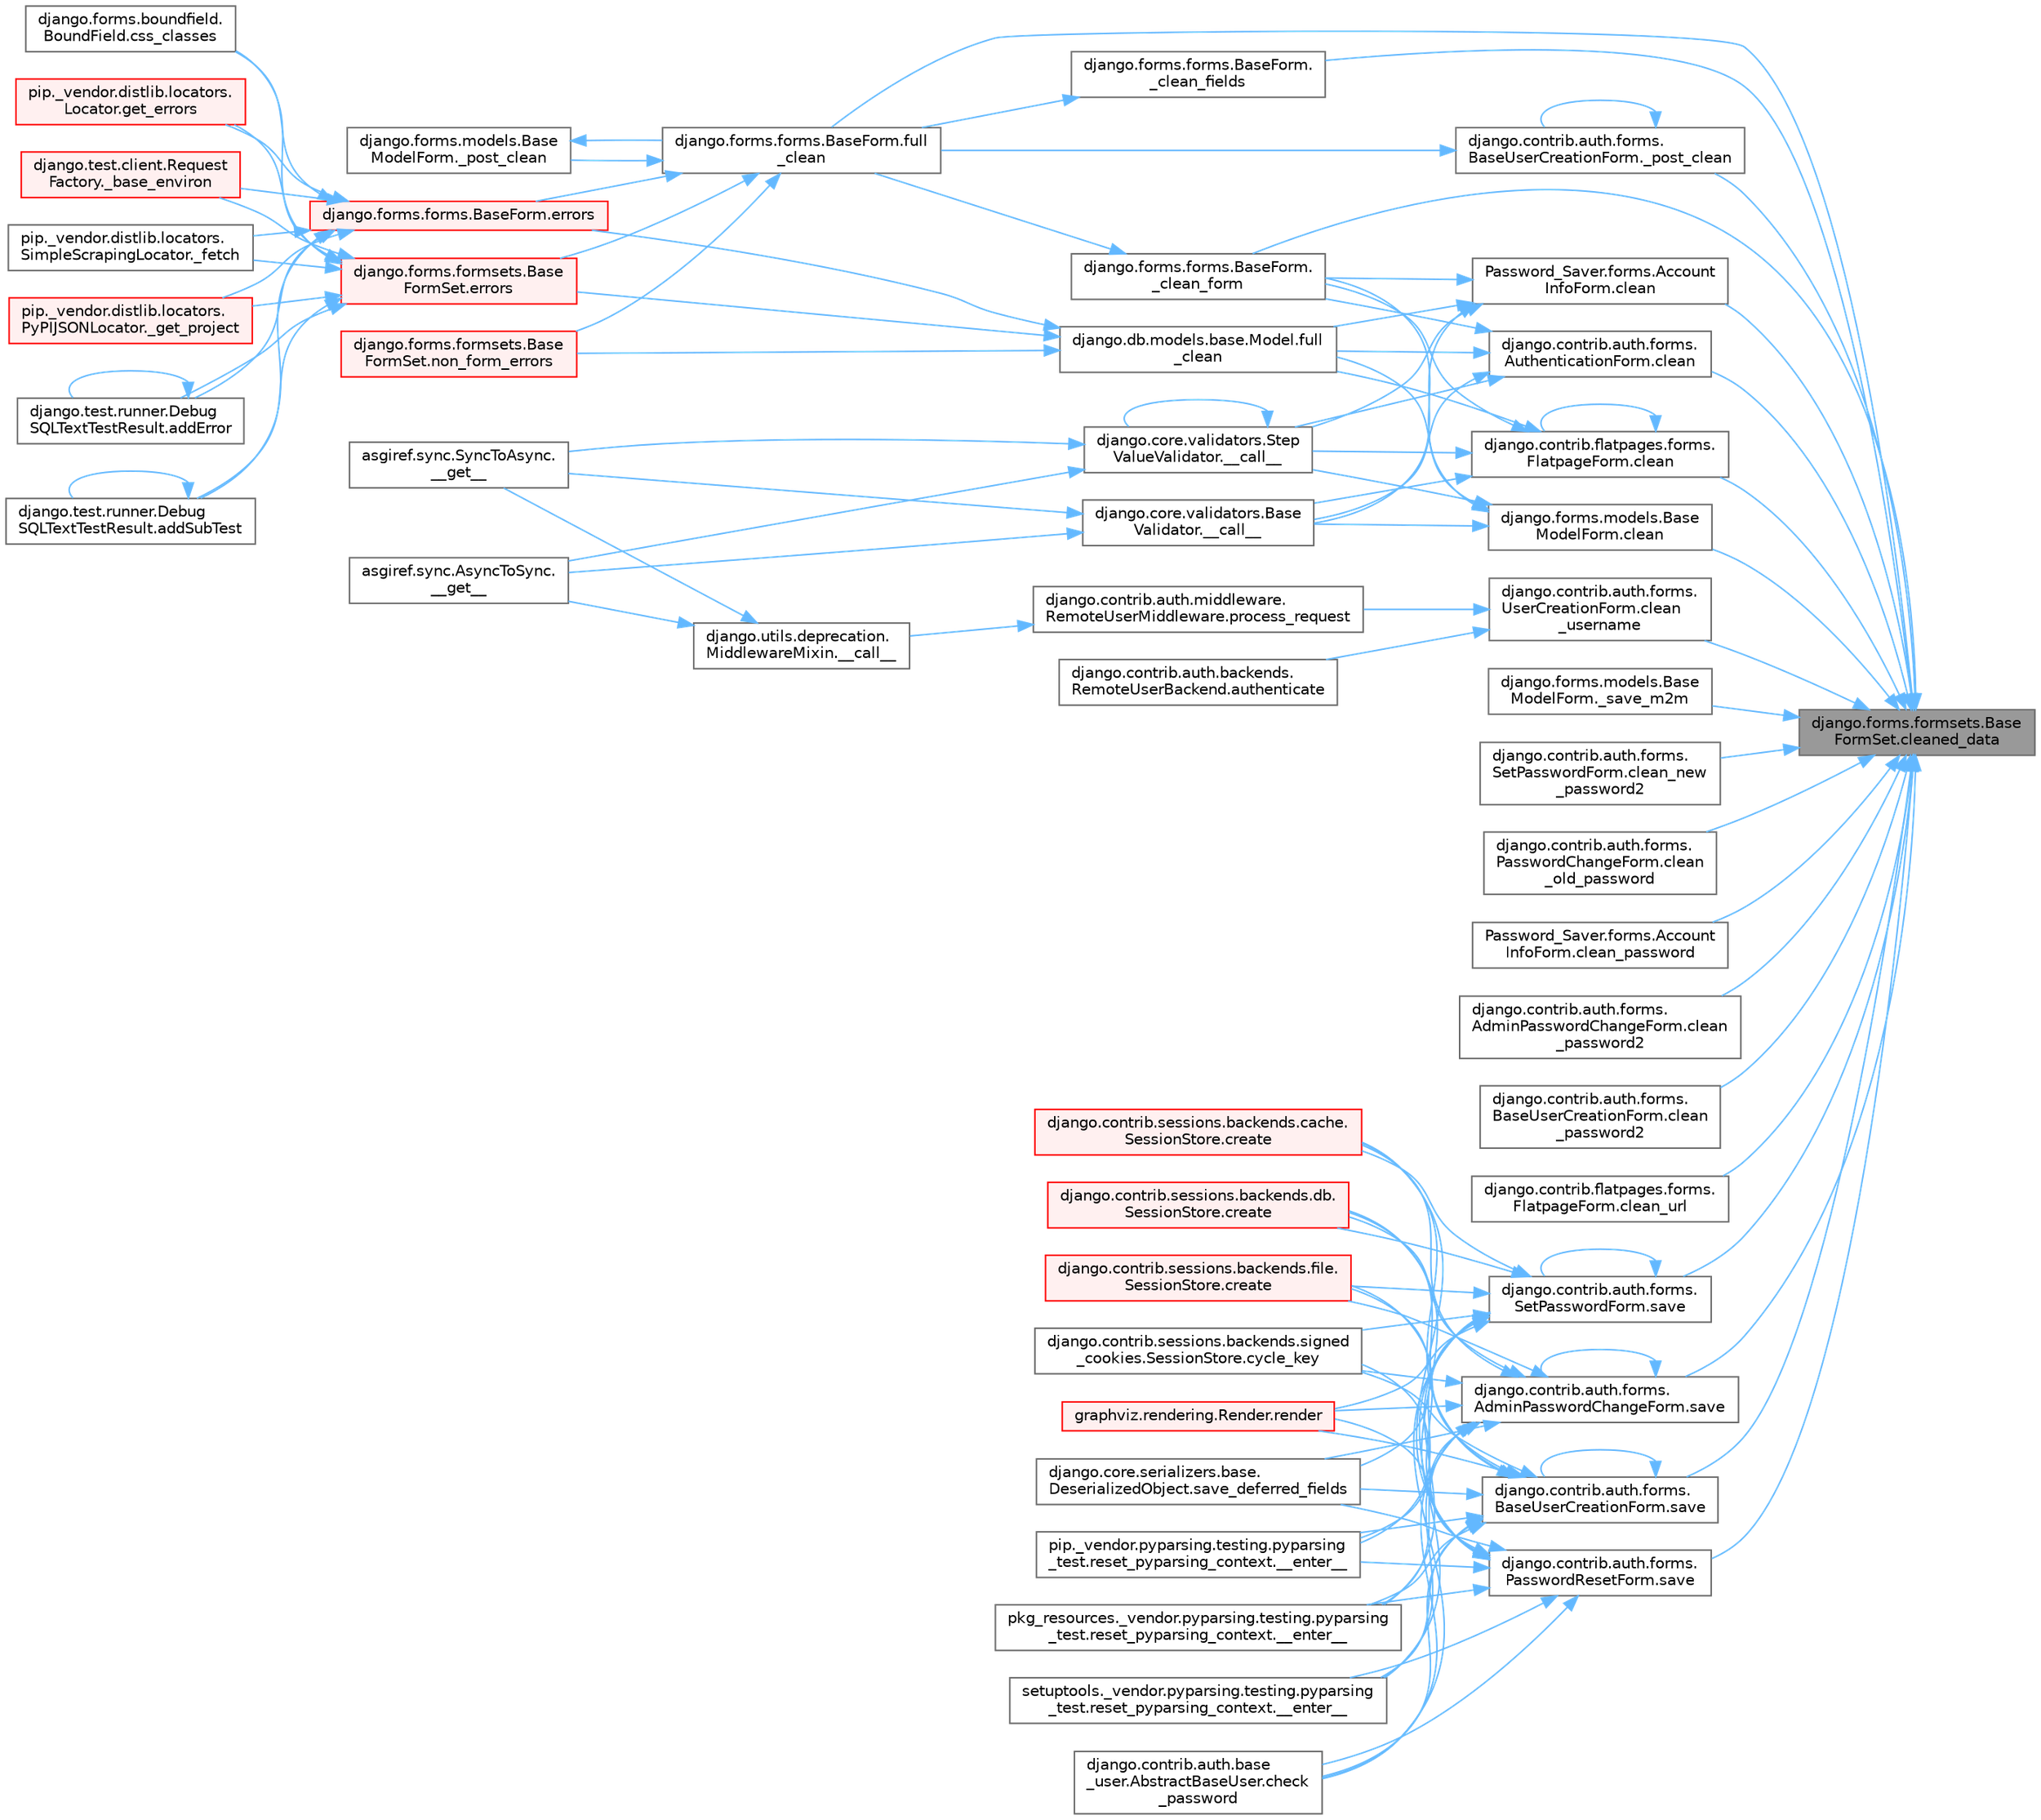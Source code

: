 digraph "django.forms.formsets.BaseFormSet.cleaned_data"
{
 // LATEX_PDF_SIZE
  bgcolor="transparent";
  edge [fontname=Helvetica,fontsize=10,labelfontname=Helvetica,labelfontsize=10];
  node [fontname=Helvetica,fontsize=10,shape=box,height=0.2,width=0.4];
  rankdir="RL";
  Node1 [id="Node000001",label="django.forms.formsets.Base\lFormSet.cleaned_data",height=0.2,width=0.4,color="gray40", fillcolor="grey60", style="filled", fontcolor="black",tooltip=" "];
  Node1 -> Node2 [id="edge1_Node000001_Node000002",dir="back",color="steelblue1",style="solid",tooltip=" "];
  Node2 [id="Node000002",label="django.forms.forms.BaseForm.\l_clean_fields",height=0.2,width=0.4,color="grey40", fillcolor="white", style="filled",URL="$classdjango_1_1forms_1_1forms_1_1_base_form.html#a38e014bdeb1b8c2092ec5762f1833d9a",tooltip=" "];
  Node2 -> Node3 [id="edge2_Node000002_Node000003",dir="back",color="steelblue1",style="solid",tooltip=" "];
  Node3 [id="Node000003",label="django.forms.forms.BaseForm.full\l_clean",height=0.2,width=0.4,color="grey40", fillcolor="white", style="filled",URL="$classdjango_1_1forms_1_1forms_1_1_base_form.html#a396d2448f658dc84a0f0b473ffaae918",tooltip=" "];
  Node3 -> Node4 [id="edge3_Node000003_Node000004",dir="back",color="steelblue1",style="solid",tooltip=" "];
  Node4 [id="Node000004",label="django.forms.models.Base\lModelForm._post_clean",height=0.2,width=0.4,color="grey40", fillcolor="white", style="filled",URL="$classdjango_1_1forms_1_1models_1_1_base_model_form.html#a83e1c0ea3ba97f3a496d07955d1bf124",tooltip=" "];
  Node4 -> Node3 [id="edge4_Node000004_Node000003",dir="back",color="steelblue1",style="solid",tooltip=" "];
  Node3 -> Node5 [id="edge5_Node000003_Node000005",dir="back",color="steelblue1",style="solid",tooltip=" "];
  Node5 [id="Node000005",label="django.forms.forms.BaseForm.errors",height=0.2,width=0.4,color="red", fillcolor="#FFF0F0", style="filled",URL="$classdjango_1_1forms_1_1forms_1_1_base_form.html#aca47cb75eb6c321d1c429b33eca94d49",tooltip=" "];
  Node5 -> Node6 [id="edge6_Node000005_Node000006",dir="back",color="steelblue1",style="solid",tooltip=" "];
  Node6 [id="Node000006",label="django.test.client.Request\lFactory._base_environ",height=0.2,width=0.4,color="red", fillcolor="#FFF0F0", style="filled",URL="$classdjango_1_1test_1_1client_1_1_request_factory.html#ab650654b992f4e9fc9e30bd0442973c1",tooltip=" "];
  Node5 -> Node596 [id="edge7_Node000005_Node000596",dir="back",color="steelblue1",style="solid",tooltip=" "];
  Node596 [id="Node000596",label="pip._vendor.distlib.locators.\lSimpleScrapingLocator._fetch",height=0.2,width=0.4,color="grey40", fillcolor="white", style="filled",URL="$classpip_1_1__vendor_1_1distlib_1_1locators_1_1_simple_scraping_locator.html#a72156eb8243de03d8881db3caaa60b8c",tooltip=" "];
  Node5 -> Node597 [id="edge8_Node000005_Node000597",dir="back",color="steelblue1",style="solid",tooltip=" "];
  Node597 [id="Node000597",label="pip._vendor.distlib.locators.\lPyPIJSONLocator._get_project",height=0.2,width=0.4,color="red", fillcolor="#FFF0F0", style="filled",URL="$classpip_1_1__vendor_1_1distlib_1_1locators_1_1_py_p_i_j_s_o_n_locator.html#ab5b95d18130e47c0bedca04d7b010bf6",tooltip=" "];
  Node5 -> Node1769 [id="edge9_Node000005_Node001769",dir="back",color="steelblue1",style="solid",tooltip=" "];
  Node1769 [id="Node001769",label="django.test.runner.Debug\lSQLTextTestResult.addError",height=0.2,width=0.4,color="grey40", fillcolor="white", style="filled",URL="$classdjango_1_1test_1_1runner_1_1_debug_s_q_l_text_test_result.html#a398c116f3b7d25563a21e81178271a8a",tooltip=" "];
  Node1769 -> Node1769 [id="edge10_Node001769_Node001769",dir="back",color="steelblue1",style="solid",tooltip=" "];
  Node5 -> Node1770 [id="edge11_Node000005_Node001770",dir="back",color="steelblue1",style="solid",tooltip=" "];
  Node1770 [id="Node001770",label="django.test.runner.Debug\lSQLTextTestResult.addSubTest",height=0.2,width=0.4,color="grey40", fillcolor="white", style="filled",URL="$classdjango_1_1test_1_1runner_1_1_debug_s_q_l_text_test_result.html#a65bae0538566d8bc532c972340744b1e",tooltip=" "];
  Node1770 -> Node1770 [id="edge12_Node001770_Node001770",dir="back",color="steelblue1",style="solid",tooltip=" "];
  Node5 -> Node1771 [id="edge13_Node000005_Node001771",dir="back",color="steelblue1",style="solid",tooltip=" "];
  Node1771 [id="Node001771",label="django.forms.boundfield.\lBoundField.css_classes",height=0.2,width=0.4,color="grey40", fillcolor="white", style="filled",URL="$classdjango_1_1forms_1_1boundfield_1_1_bound_field.html#a19d289ef3598c412a0fee978458875bc",tooltip=" "];
  Node5 -> Node1772 [id="edge14_Node000005_Node001772",dir="back",color="steelblue1",style="solid",tooltip=" "];
  Node1772 [id="Node001772",label="pip._vendor.distlib.locators.\lLocator.get_errors",height=0.2,width=0.4,color="red", fillcolor="#FFF0F0", style="filled",URL="$classpip_1_1__vendor_1_1distlib_1_1locators_1_1_locator.html#abc5864a47e4cb8c481f44eb1a72f565c",tooltip=" "];
  Node3 -> Node595 [id="edge15_Node000003_Node000595",dir="back",color="steelblue1",style="solid",tooltip=" "];
  Node595 [id="Node000595",label="django.forms.formsets.Base\lFormSet.errors",height=0.2,width=0.4,color="red", fillcolor="#FFF0F0", style="filled",URL="$classdjango_1_1forms_1_1formsets_1_1_base_form_set.html#a9e249e2240c3ae2775249e3d3da42020",tooltip=" "];
  Node595 -> Node6 [id="edge16_Node000595_Node000006",dir="back",color="steelblue1",style="solid",tooltip=" "];
  Node595 -> Node596 [id="edge17_Node000595_Node000596",dir="back",color="steelblue1",style="solid",tooltip=" "];
  Node595 -> Node597 [id="edge18_Node000595_Node000597",dir="back",color="steelblue1",style="solid",tooltip=" "];
  Node595 -> Node1769 [id="edge19_Node000595_Node001769",dir="back",color="steelblue1",style="solid",tooltip=" "];
  Node595 -> Node1770 [id="edge20_Node000595_Node001770",dir="back",color="steelblue1",style="solid",tooltip=" "];
  Node595 -> Node1771 [id="edge21_Node000595_Node001771",dir="back",color="steelblue1",style="solid",tooltip=" "];
  Node595 -> Node1772 [id="edge22_Node000595_Node001772",dir="back",color="steelblue1",style="solid",tooltip=" "];
  Node3 -> Node651 [id="edge23_Node000003_Node000651",dir="back",color="steelblue1",style="solid",tooltip=" "];
  Node651 [id="Node000651",label="django.forms.formsets.Base\lFormSet.non_form_errors",height=0.2,width=0.4,color="red", fillcolor="#FFF0F0", style="filled",URL="$classdjango_1_1forms_1_1formsets_1_1_base_form_set.html#a8b499fb5fdd72c59134bf40aeac2de3c",tooltip=" "];
  Node1 -> Node593 [id="edge24_Node000001_Node000593",dir="back",color="steelblue1",style="solid",tooltip=" "];
  Node593 [id="Node000593",label="django.forms.forms.BaseForm.\l_clean_form",height=0.2,width=0.4,color="grey40", fillcolor="white", style="filled",URL="$classdjango_1_1forms_1_1forms_1_1_base_form.html#ae5eed108001c1a75985b75174fe23f1f",tooltip=" "];
  Node593 -> Node3 [id="edge25_Node000593_Node000003",dir="back",color="steelblue1",style="solid",tooltip=" "];
  Node1 -> Node3162 [id="edge26_Node000001_Node003162",dir="back",color="steelblue1",style="solid",tooltip=" "];
  Node3162 [id="Node003162",label="django.contrib.auth.forms.\lBaseUserCreationForm._post_clean",height=0.2,width=0.4,color="grey40", fillcolor="white", style="filled",URL="$classdjango_1_1contrib_1_1auth_1_1forms_1_1_base_user_creation_form.html#aa7775ca44825f4bfa9262b10a9c0281c",tooltip=" "];
  Node3162 -> Node3162 [id="edge27_Node003162_Node003162",dir="back",color="steelblue1",style="solid",tooltip=" "];
  Node3162 -> Node3 [id="edge28_Node003162_Node000003",dir="back",color="steelblue1",style="solid",tooltip=" "];
  Node1 -> Node3163 [id="edge29_Node000001_Node003163",dir="back",color="steelblue1",style="solid",tooltip=" "];
  Node3163 [id="Node003163",label="django.forms.models.Base\lModelForm._save_m2m",height=0.2,width=0.4,color="grey40", fillcolor="white", style="filled",URL="$classdjango_1_1forms_1_1models_1_1_base_model_form.html#a8e143465fa5977b65ce53f521fa65067",tooltip=" "];
  Node1 -> Node3064 [id="edge30_Node000001_Node003064",dir="back",color="steelblue1",style="solid",tooltip=" "];
  Node3064 [id="Node003064",label="django.contrib.auth.forms.\lAuthenticationForm.clean",height=0.2,width=0.4,color="grey40", fillcolor="white", style="filled",URL="$classdjango_1_1contrib_1_1auth_1_1forms_1_1_authentication_form.html#a92d28be6696caa8d1b7068eefe81793a",tooltip=" "];
  Node3064 -> Node591 [id="edge31_Node003064_Node000591",dir="back",color="steelblue1",style="solid",tooltip=" "];
  Node591 [id="Node000591",label="django.core.validators.Base\lValidator.__call__",height=0.2,width=0.4,color="grey40", fillcolor="white", style="filled",URL="$classdjango_1_1core_1_1validators_1_1_base_validator.html#ac718256582df714e061c6b927e045d12",tooltip=" "];
  Node591 -> Node126 [id="edge32_Node000591_Node000126",dir="back",color="steelblue1",style="solid",tooltip=" "];
  Node126 [id="Node000126",label="asgiref.sync.AsyncToSync.\l__get__",height=0.2,width=0.4,color="grey40", fillcolor="white", style="filled",URL="$classasgiref_1_1sync_1_1_async_to_sync.html#a23e9ef7a73da98dad9e3f4e65846969b",tooltip=" "];
  Node591 -> Node127 [id="edge33_Node000591_Node000127",dir="back",color="steelblue1",style="solid",tooltip=" "];
  Node127 [id="Node000127",label="asgiref.sync.SyncToAsync.\l__get__",height=0.2,width=0.4,color="grey40", fillcolor="white", style="filled",URL="$classasgiref_1_1sync_1_1_sync_to_async.html#aebdfbe3f01079a529fd2f39810597381",tooltip=" "];
  Node3064 -> Node592 [id="edge34_Node003064_Node000592",dir="back",color="steelblue1",style="solid",tooltip=" "];
  Node592 [id="Node000592",label="django.core.validators.Step\lValueValidator.__call__",height=0.2,width=0.4,color="grey40", fillcolor="white", style="filled",URL="$classdjango_1_1core_1_1validators_1_1_step_value_validator.html#aebdbf74fe74c5b999350df9c1852714c",tooltip=" "];
  Node592 -> Node592 [id="edge35_Node000592_Node000592",dir="back",color="steelblue1",style="solid",tooltip=" "];
  Node592 -> Node126 [id="edge36_Node000592_Node000126",dir="back",color="steelblue1",style="solid",tooltip=" "];
  Node592 -> Node127 [id="edge37_Node000592_Node000127",dir="back",color="steelblue1",style="solid",tooltip=" "];
  Node3064 -> Node593 [id="edge38_Node003064_Node000593",dir="back",color="steelblue1",style="solid",tooltip=" "];
  Node3064 -> Node594 [id="edge39_Node003064_Node000594",dir="back",color="steelblue1",style="solid",tooltip=" "];
  Node594 [id="Node000594",label="django.db.models.base.Model.full\l_clean",height=0.2,width=0.4,color="grey40", fillcolor="white", style="filled",URL="$classdjango_1_1db_1_1models_1_1base_1_1_model.html#a2e68bd042bd3e52b086f8838eeaa416f",tooltip=" "];
  Node594 -> Node5 [id="edge40_Node000594_Node000005",dir="back",color="steelblue1",style="solid",tooltip=" "];
  Node594 -> Node595 [id="edge41_Node000594_Node000595",dir="back",color="steelblue1",style="solid",tooltip=" "];
  Node594 -> Node651 [id="edge42_Node000594_Node000651",dir="back",color="steelblue1",style="solid",tooltip=" "];
  Node1 -> Node3164 [id="edge43_Node000001_Node003164",dir="back",color="steelblue1",style="solid",tooltip=" "];
  Node3164 [id="Node003164",label="django.contrib.flatpages.forms.\lFlatpageForm.clean",height=0.2,width=0.4,color="grey40", fillcolor="white", style="filled",URL="$classdjango_1_1contrib_1_1flatpages_1_1forms_1_1_flatpage_form.html#a0deb29d4415dbd84c765b5972de07e52",tooltip=" "];
  Node3164 -> Node591 [id="edge44_Node003164_Node000591",dir="back",color="steelblue1",style="solid",tooltip=" "];
  Node3164 -> Node592 [id="edge45_Node003164_Node000592",dir="back",color="steelblue1",style="solid",tooltip=" "];
  Node3164 -> Node593 [id="edge46_Node003164_Node000593",dir="back",color="steelblue1",style="solid",tooltip=" "];
  Node3164 -> Node3164 [id="edge47_Node003164_Node003164",dir="back",color="steelblue1",style="solid",tooltip=" "];
  Node3164 -> Node594 [id="edge48_Node003164_Node000594",dir="back",color="steelblue1",style="solid",tooltip=" "];
  Node1 -> Node3165 [id="edge49_Node000001_Node003165",dir="back",color="steelblue1",style="solid",tooltip=" "];
  Node3165 [id="Node003165",label="django.forms.models.Base\lModelForm.clean",height=0.2,width=0.4,color="grey40", fillcolor="white", style="filled",URL="$classdjango_1_1forms_1_1models_1_1_base_model_form.html#a6a374c3b609f402d6566b2ee3ff98672",tooltip=" "];
  Node3165 -> Node591 [id="edge50_Node003165_Node000591",dir="back",color="steelblue1",style="solid",tooltip=" "];
  Node3165 -> Node592 [id="edge51_Node003165_Node000592",dir="back",color="steelblue1",style="solid",tooltip=" "];
  Node3165 -> Node593 [id="edge52_Node003165_Node000593",dir="back",color="steelblue1",style="solid",tooltip=" "];
  Node3165 -> Node594 [id="edge53_Node003165_Node000594",dir="back",color="steelblue1",style="solid",tooltip=" "];
  Node1 -> Node657 [id="edge54_Node000001_Node000657",dir="back",color="steelblue1",style="solid",tooltip=" "];
  Node657 [id="Node000657",label="Password_Saver.forms.Account\lInfoForm.clean",height=0.2,width=0.4,color="grey40", fillcolor="white", style="filled",URL="$class_password___saver_1_1forms_1_1_account_info_form.html#a89126d6030ebafc64c8aeeb352113c54",tooltip=" "];
  Node657 -> Node591 [id="edge55_Node000657_Node000591",dir="back",color="steelblue1",style="solid",tooltip=" "];
  Node657 -> Node592 [id="edge56_Node000657_Node000592",dir="back",color="steelblue1",style="solid",tooltip=" "];
  Node657 -> Node593 [id="edge57_Node000657_Node000593",dir="back",color="steelblue1",style="solid",tooltip=" "];
  Node657 -> Node594 [id="edge58_Node000657_Node000594",dir="back",color="steelblue1",style="solid",tooltip=" "];
  Node1 -> Node3166 [id="edge59_Node000001_Node003166",dir="back",color="steelblue1",style="solid",tooltip=" "];
  Node3166 [id="Node003166",label="django.contrib.auth.forms.\lSetPasswordForm.clean_new\l_password2",height=0.2,width=0.4,color="grey40", fillcolor="white", style="filled",URL="$classdjango_1_1contrib_1_1auth_1_1forms_1_1_set_password_form.html#aefb49bddbbf63909718ecac6718b609d",tooltip=" "];
  Node1 -> Node3167 [id="edge60_Node000001_Node003167",dir="back",color="steelblue1",style="solid",tooltip=" "];
  Node3167 [id="Node003167",label="django.contrib.auth.forms.\lPasswordChangeForm.clean\l_old_password",height=0.2,width=0.4,color="grey40", fillcolor="white", style="filled",URL="$classdjango_1_1contrib_1_1auth_1_1forms_1_1_password_change_form.html#a4d339cd14a321ba76cb6caf226c56d8d",tooltip=" "];
  Node1 -> Node658 [id="edge61_Node000001_Node000658",dir="back",color="steelblue1",style="solid",tooltip=" "];
  Node658 [id="Node000658",label="Password_Saver.forms.Account\lInfoForm.clean_password",height=0.2,width=0.4,color="grey40", fillcolor="white", style="filled",URL="$class_password___saver_1_1forms_1_1_account_info_form.html#a6397d8e90a910bed34ed0ebcf5f74a4e",tooltip=" "];
  Node1 -> Node3168 [id="edge62_Node000001_Node003168",dir="back",color="steelblue1",style="solid",tooltip=" "];
  Node3168 [id="Node003168",label="django.contrib.auth.forms.\lAdminPasswordChangeForm.clean\l_password2",height=0.2,width=0.4,color="grey40", fillcolor="white", style="filled",URL="$classdjango_1_1contrib_1_1auth_1_1forms_1_1_admin_password_change_form.html#a7e2cc7b4982538a54fc20fb155285496",tooltip=" "];
  Node1 -> Node3169 [id="edge63_Node000001_Node003169",dir="back",color="steelblue1",style="solid",tooltip=" "];
  Node3169 [id="Node003169",label="django.contrib.auth.forms.\lBaseUserCreationForm.clean\l_password2",height=0.2,width=0.4,color="grey40", fillcolor="white", style="filled",URL="$classdjango_1_1contrib_1_1auth_1_1forms_1_1_base_user_creation_form.html#afe0d67cb9bbafa947e8c7ba75e6b8dd2",tooltip=" "];
  Node1 -> Node3170 [id="edge64_Node000001_Node003170",dir="back",color="steelblue1",style="solid",tooltip=" "];
  Node3170 [id="Node003170",label="django.contrib.flatpages.forms.\lFlatpageForm.clean_url",height=0.2,width=0.4,color="grey40", fillcolor="white", style="filled",URL="$classdjango_1_1contrib_1_1flatpages_1_1forms_1_1_flatpage_form.html#a754fc61d64c13e49b6efd2b81954180c",tooltip=" "];
  Node1 -> Node3171 [id="edge65_Node000001_Node003171",dir="back",color="steelblue1",style="solid",tooltip=" "];
  Node3171 [id="Node003171",label="django.contrib.auth.forms.\lUserCreationForm.clean\l_username",height=0.2,width=0.4,color="grey40", fillcolor="white", style="filled",URL="$classdjango_1_1contrib_1_1auth_1_1forms_1_1_user_creation_form.html#ab825a1782c52e0106904118ba584f68d",tooltip=" "];
  Node3171 -> Node3172 [id="edge66_Node003171_Node003172",dir="back",color="steelblue1",style="solid",tooltip=" "];
  Node3172 [id="Node003172",label="django.contrib.auth.backends.\lRemoteUserBackend.authenticate",height=0.2,width=0.4,color="grey40", fillcolor="white", style="filled",URL="$classdjango_1_1contrib_1_1auth_1_1backends_1_1_remote_user_backend.html#a6507b5b6c5ab37b787d8fada3d232c73",tooltip=" "];
  Node3171 -> Node3173 [id="edge67_Node003171_Node003173",dir="back",color="steelblue1",style="solid",tooltip=" "];
  Node3173 [id="Node003173",label="django.contrib.auth.middleware.\lRemoteUserMiddleware.process_request",height=0.2,width=0.4,color="grey40", fillcolor="white", style="filled",URL="$classdjango_1_1contrib_1_1auth_1_1middleware_1_1_remote_user_middleware.html#ad7385b4b09ccd4c4408262d30889eb14",tooltip=" "];
  Node3173 -> Node1930 [id="edge68_Node003173_Node001930",dir="back",color="steelblue1",style="solid",tooltip=" "];
  Node1930 [id="Node001930",label="django.utils.deprecation.\lMiddlewareMixin.__call__",height=0.2,width=0.4,color="grey40", fillcolor="white", style="filled",URL="$classdjango_1_1utils_1_1deprecation_1_1_middleware_mixin.html#a7d9fe62fd0c073a7c43189eede078db5",tooltip=" "];
  Node1930 -> Node126 [id="edge69_Node001930_Node000126",dir="back",color="steelblue1",style="solid",tooltip=" "];
  Node1930 -> Node127 [id="edge70_Node001930_Node000127",dir="back",color="steelblue1",style="solid",tooltip=" "];
  Node1 -> Node3 [id="edge71_Node000001_Node000003",dir="back",color="steelblue1",style="solid",tooltip=" "];
  Node1 -> Node3174 [id="edge72_Node000001_Node003174",dir="back",color="steelblue1",style="solid",tooltip=" "];
  Node3174 [id="Node003174",label="django.contrib.auth.forms.\lAdminPasswordChangeForm.save",height=0.2,width=0.4,color="grey40", fillcolor="white", style="filled",URL="$classdjango_1_1contrib_1_1auth_1_1forms_1_1_admin_password_change_form.html#ae15e853bc0c64b8b061876b4987d63fc",tooltip=" "];
  Node3174 -> Node283 [id="edge73_Node003174_Node000283",dir="back",color="steelblue1",style="solid",tooltip=" "];
  Node283 [id="Node000283",label="pip._vendor.pyparsing.testing.pyparsing\l_test.reset_pyparsing_context.__enter__",height=0.2,width=0.4,color="grey40", fillcolor="white", style="filled",URL="$classpip_1_1__vendor_1_1pyparsing_1_1testing_1_1pyparsing__test_1_1reset__pyparsing__context.html#a3d39d97a0d95a9b46c987e6dff52b7c0",tooltip=" "];
  Node3174 -> Node284 [id="edge74_Node003174_Node000284",dir="back",color="steelblue1",style="solid",tooltip=" "];
  Node284 [id="Node000284",label="pkg_resources._vendor.pyparsing.testing.pyparsing\l_test.reset_pyparsing_context.__enter__",height=0.2,width=0.4,color="grey40", fillcolor="white", style="filled",URL="$classpkg__resources_1_1__vendor_1_1pyparsing_1_1testing_1_1pyparsing__test_1_1reset__pyparsing__context.html#a8d8360c033ccc7296fb9323a07cdeb25",tooltip=" "];
  Node3174 -> Node285 [id="edge75_Node003174_Node000285",dir="back",color="steelblue1",style="solid",tooltip=" "];
  Node285 [id="Node000285",label="setuptools._vendor.pyparsing.testing.pyparsing\l_test.reset_pyparsing_context.__enter__",height=0.2,width=0.4,color="grey40", fillcolor="white", style="filled",URL="$classsetuptools_1_1__vendor_1_1pyparsing_1_1testing_1_1pyparsing__test_1_1reset__pyparsing__context.html#a436e2ea8355c86505c8cfdae81714c7c",tooltip=" "];
  Node3174 -> Node286 [id="edge76_Node003174_Node000286",dir="back",color="steelblue1",style="solid",tooltip=" "];
  Node286 [id="Node000286",label="django.contrib.auth.base\l_user.AbstractBaseUser.check\l_password",height=0.2,width=0.4,color="grey40", fillcolor="white", style="filled",URL="$classdjango_1_1contrib_1_1auth_1_1base__user_1_1_abstract_base_user.html#aaa9bb7fa5353bc1917dbd7f87b63321a",tooltip=" "];
  Node3174 -> Node287 [id="edge77_Node003174_Node000287",dir="back",color="steelblue1",style="solid",tooltip=" "];
  Node287 [id="Node000287",label="django.contrib.sessions.backends.cache.\lSessionStore.create",height=0.2,width=0.4,color="red", fillcolor="#FFF0F0", style="filled",URL="$classdjango_1_1contrib_1_1sessions_1_1backends_1_1cache_1_1_session_store.html#a38c9efbdb5115fd1820ae198b767c39c",tooltip=" "];
  Node3174 -> Node509 [id="edge78_Node003174_Node000509",dir="back",color="steelblue1",style="solid",tooltip=" "];
  Node509 [id="Node000509",label="django.contrib.sessions.backends.db.\lSessionStore.create",height=0.2,width=0.4,color="red", fillcolor="#FFF0F0", style="filled",URL="$classdjango_1_1contrib_1_1sessions_1_1backends_1_1db_1_1_session_store.html#a4a98c0168c61e75be58e279660aa6ce4",tooltip=" "];
  Node3174 -> Node695 [id="edge79_Node003174_Node000695",dir="back",color="steelblue1",style="solid",tooltip=" "];
  Node695 [id="Node000695",label="django.contrib.sessions.backends.file.\lSessionStore.create",height=0.2,width=0.4,color="red", fillcolor="#FFF0F0", style="filled",URL="$classdjango_1_1contrib_1_1sessions_1_1backends_1_1file_1_1_session_store.html#a6624db6a37dfff490f837047e0a60dda",tooltip=" "];
  Node3174 -> Node702 [id="edge80_Node003174_Node000702",dir="back",color="steelblue1",style="solid",tooltip=" "];
  Node702 [id="Node000702",label="django.contrib.sessions.backends.signed\l_cookies.SessionStore.cycle_key",height=0.2,width=0.4,color="grey40", fillcolor="white", style="filled",URL="$classdjango_1_1contrib_1_1sessions_1_1backends_1_1signed__cookies_1_1_session_store.html#abf8e71313b847459c30f19e691c25a93",tooltip=" "];
  Node3174 -> Node360 [id="edge81_Node003174_Node000360",dir="back",color="steelblue1",style="solid",tooltip=" "];
  Node360 [id="Node000360",label="graphviz.rendering.Render.render",height=0.2,width=0.4,color="red", fillcolor="#FFF0F0", style="filled",URL="$classgraphviz_1_1rendering_1_1_render.html#a0249d6538d64a6b59b1bed64d4636456",tooltip=" "];
  Node3174 -> Node3174 [id="edge82_Node003174_Node003174",dir="back",color="steelblue1",style="solid",tooltip=" "];
  Node3174 -> Node703 [id="edge83_Node003174_Node000703",dir="back",color="steelblue1",style="solid",tooltip=" "];
  Node703 [id="Node000703",label="django.core.serializers.base.\lDeserializedObject.save_deferred_fields",height=0.2,width=0.4,color="grey40", fillcolor="white", style="filled",URL="$classdjango_1_1core_1_1serializers_1_1base_1_1_deserialized_object.html#a2fd4269d14e2f58fda59335c79a582f5",tooltip=" "];
  Node1 -> Node3175 [id="edge84_Node000001_Node003175",dir="back",color="steelblue1",style="solid",tooltip=" "];
  Node3175 [id="Node003175",label="django.contrib.auth.forms.\lBaseUserCreationForm.save",height=0.2,width=0.4,color="grey40", fillcolor="white", style="filled",URL="$classdjango_1_1contrib_1_1auth_1_1forms_1_1_base_user_creation_form.html#a5375478a3c6ff7c9d6983081bb2e46c0",tooltip=" "];
  Node3175 -> Node283 [id="edge85_Node003175_Node000283",dir="back",color="steelblue1",style="solid",tooltip=" "];
  Node3175 -> Node284 [id="edge86_Node003175_Node000284",dir="back",color="steelblue1",style="solid",tooltip=" "];
  Node3175 -> Node285 [id="edge87_Node003175_Node000285",dir="back",color="steelblue1",style="solid",tooltip=" "];
  Node3175 -> Node286 [id="edge88_Node003175_Node000286",dir="back",color="steelblue1",style="solid",tooltip=" "];
  Node3175 -> Node287 [id="edge89_Node003175_Node000287",dir="back",color="steelblue1",style="solid",tooltip=" "];
  Node3175 -> Node509 [id="edge90_Node003175_Node000509",dir="back",color="steelblue1",style="solid",tooltip=" "];
  Node3175 -> Node695 [id="edge91_Node003175_Node000695",dir="back",color="steelblue1",style="solid",tooltip=" "];
  Node3175 -> Node702 [id="edge92_Node003175_Node000702",dir="back",color="steelblue1",style="solid",tooltip=" "];
  Node3175 -> Node360 [id="edge93_Node003175_Node000360",dir="back",color="steelblue1",style="solid",tooltip=" "];
  Node3175 -> Node3175 [id="edge94_Node003175_Node003175",dir="back",color="steelblue1",style="solid",tooltip=" "];
  Node3175 -> Node703 [id="edge95_Node003175_Node000703",dir="back",color="steelblue1",style="solid",tooltip=" "];
  Node1 -> Node3176 [id="edge96_Node000001_Node003176",dir="back",color="steelblue1",style="solid",tooltip=" "];
  Node3176 [id="Node003176",label="django.contrib.auth.forms.\lPasswordResetForm.save",height=0.2,width=0.4,color="grey40", fillcolor="white", style="filled",URL="$classdjango_1_1contrib_1_1auth_1_1forms_1_1_password_reset_form.html#a08fea86409996b9e4ceb5515c94c15be",tooltip=" "];
  Node3176 -> Node283 [id="edge97_Node003176_Node000283",dir="back",color="steelblue1",style="solid",tooltip=" "];
  Node3176 -> Node284 [id="edge98_Node003176_Node000284",dir="back",color="steelblue1",style="solid",tooltip=" "];
  Node3176 -> Node285 [id="edge99_Node003176_Node000285",dir="back",color="steelblue1",style="solid",tooltip=" "];
  Node3176 -> Node286 [id="edge100_Node003176_Node000286",dir="back",color="steelblue1",style="solid",tooltip=" "];
  Node3176 -> Node287 [id="edge101_Node003176_Node000287",dir="back",color="steelblue1",style="solid",tooltip=" "];
  Node3176 -> Node509 [id="edge102_Node003176_Node000509",dir="back",color="steelblue1",style="solid",tooltip=" "];
  Node3176 -> Node695 [id="edge103_Node003176_Node000695",dir="back",color="steelblue1",style="solid",tooltip=" "];
  Node3176 -> Node702 [id="edge104_Node003176_Node000702",dir="back",color="steelblue1",style="solid",tooltip=" "];
  Node3176 -> Node360 [id="edge105_Node003176_Node000360",dir="back",color="steelblue1",style="solid",tooltip=" "];
  Node3176 -> Node703 [id="edge106_Node003176_Node000703",dir="back",color="steelblue1",style="solid",tooltip=" "];
  Node1 -> Node3177 [id="edge107_Node000001_Node003177",dir="back",color="steelblue1",style="solid",tooltip=" "];
  Node3177 [id="Node003177",label="django.contrib.auth.forms.\lSetPasswordForm.save",height=0.2,width=0.4,color="grey40", fillcolor="white", style="filled",URL="$classdjango_1_1contrib_1_1auth_1_1forms_1_1_set_password_form.html#ac95fe41703972b1012ff86602e2d4896",tooltip=" "];
  Node3177 -> Node283 [id="edge108_Node003177_Node000283",dir="back",color="steelblue1",style="solid",tooltip=" "];
  Node3177 -> Node284 [id="edge109_Node003177_Node000284",dir="back",color="steelblue1",style="solid",tooltip=" "];
  Node3177 -> Node285 [id="edge110_Node003177_Node000285",dir="back",color="steelblue1",style="solid",tooltip=" "];
  Node3177 -> Node286 [id="edge111_Node003177_Node000286",dir="back",color="steelblue1",style="solid",tooltip=" "];
  Node3177 -> Node287 [id="edge112_Node003177_Node000287",dir="back",color="steelblue1",style="solid",tooltip=" "];
  Node3177 -> Node509 [id="edge113_Node003177_Node000509",dir="back",color="steelblue1",style="solid",tooltip=" "];
  Node3177 -> Node695 [id="edge114_Node003177_Node000695",dir="back",color="steelblue1",style="solid",tooltip=" "];
  Node3177 -> Node702 [id="edge115_Node003177_Node000702",dir="back",color="steelblue1",style="solid",tooltip=" "];
  Node3177 -> Node360 [id="edge116_Node003177_Node000360",dir="back",color="steelblue1",style="solid",tooltip=" "];
  Node3177 -> Node3177 [id="edge117_Node003177_Node003177",dir="back",color="steelblue1",style="solid",tooltip=" "];
  Node3177 -> Node703 [id="edge118_Node003177_Node000703",dir="back",color="steelblue1",style="solid",tooltip=" "];
}
